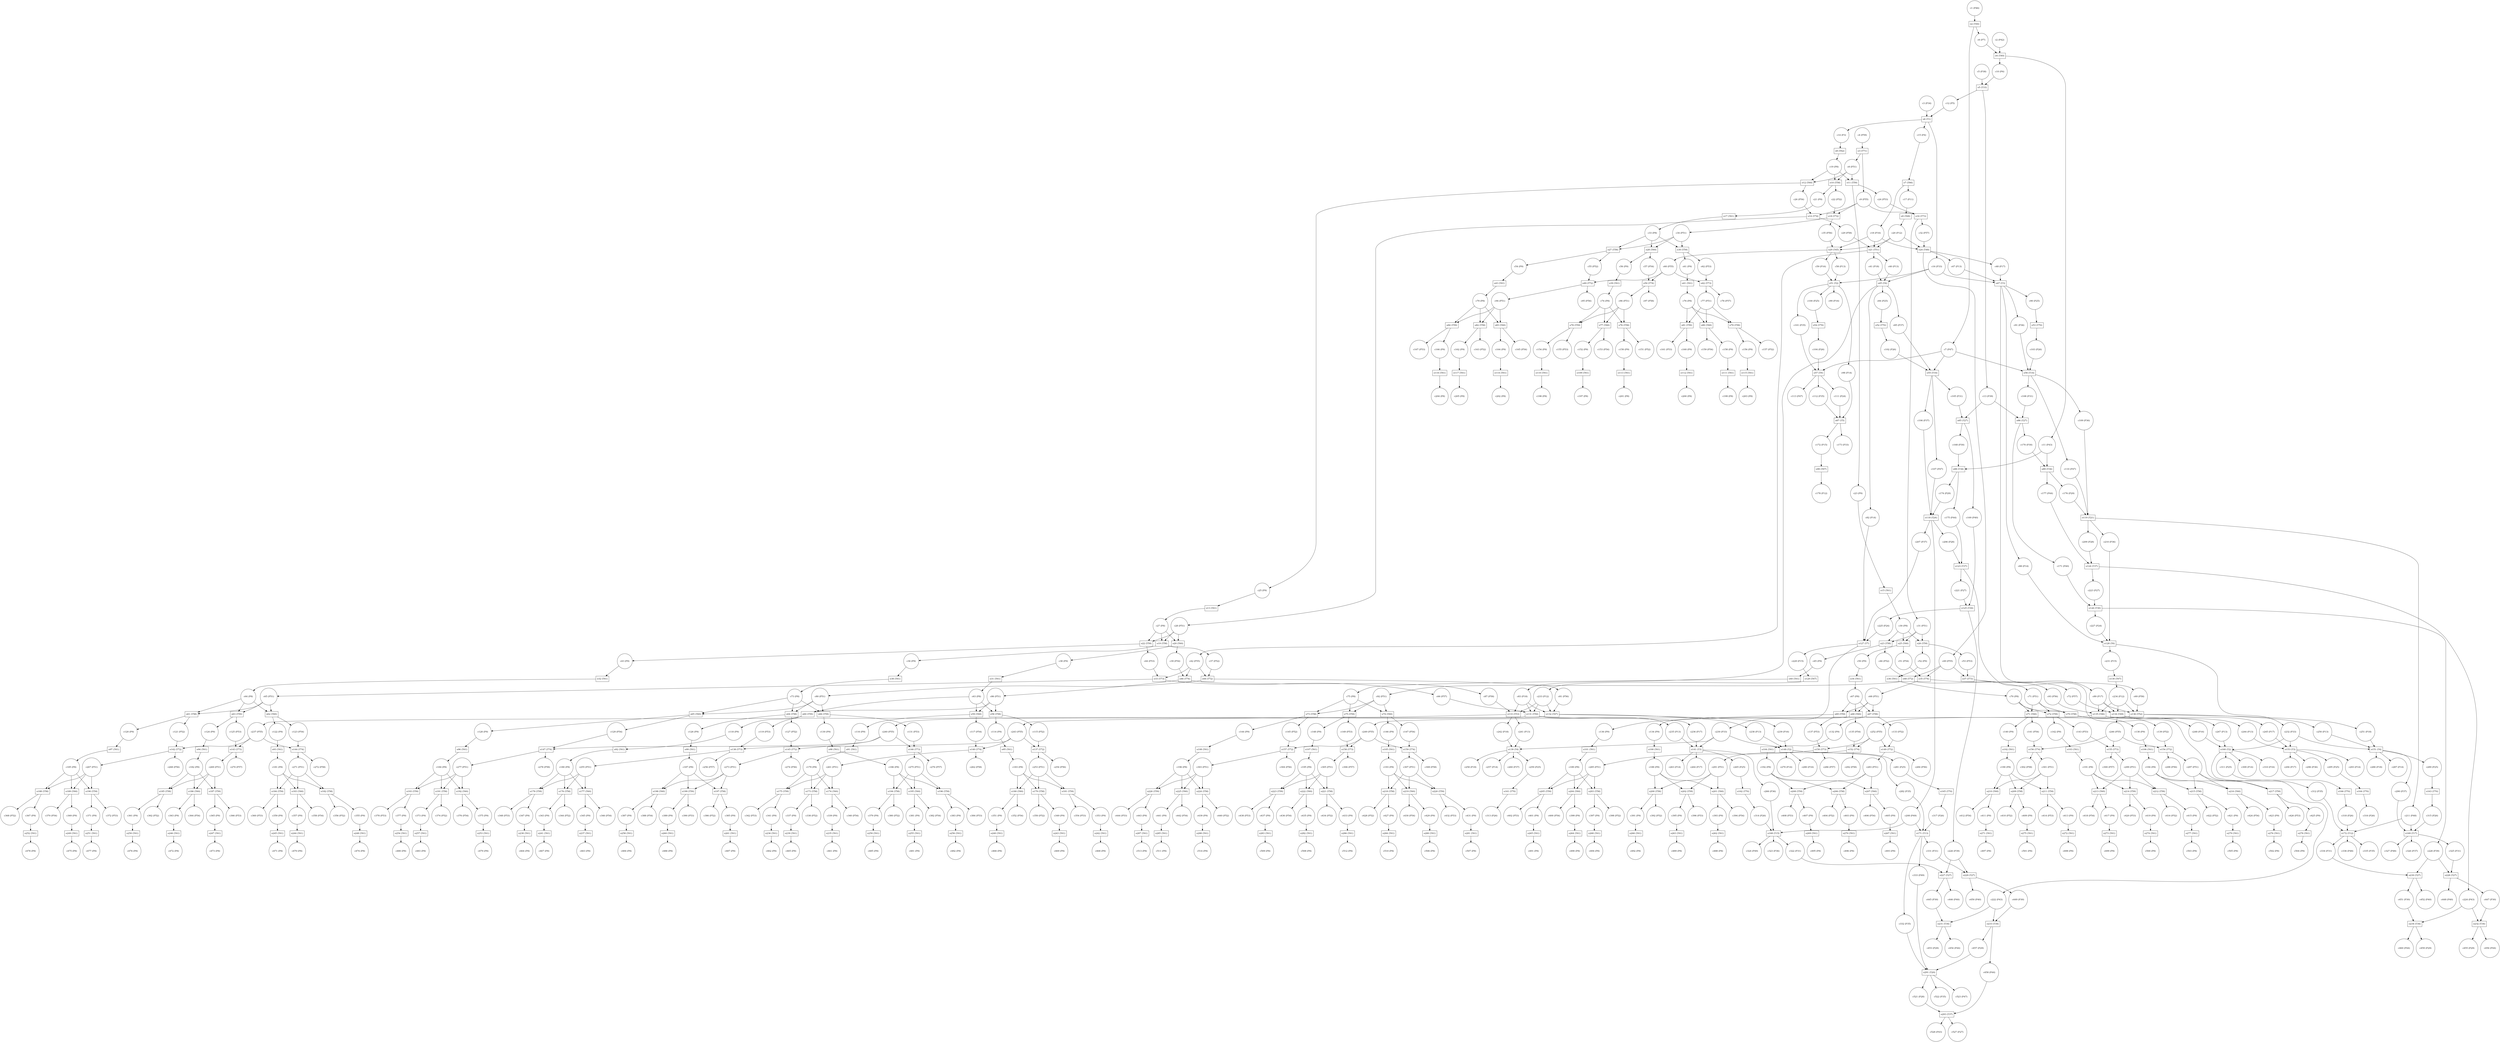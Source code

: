 digraph PetriNet {
// Places
p128 [shape=circle label="c128 (P9)"];
p256 [shape=circle label="c256 (P57)"];
p425 [shape=circle label="c425 (P9)"];
p442 [shape=circle label="c442 (P54)"];
p157 [shape=circle label="c157 (P52)"];
p457 [shape=circle label="c457 (P29)"];
p194 [shape=circle label="c194 (P8)"];
p415 [shape=circle label="c415 (P9)"];
p97 [shape=circle label="c97 (P58)"];
p437 [shape=circle label="c437 (P9)"];
p24 [shape=circle label="c24 (P53)"];
p35 [shape=circle label="c35 (P56)"];
p353 [shape=circle label="c353 (P9)"];
p323 [shape=circle label="c323 (P36)"];
p193 [shape=circle label="c193 (P8)"];
p313 [shape=circle label="c313 (P26)"];
p238 [shape=circle label="c238 (P13)"];
p377 [shape=circle label="c377 (P9)"];
p49 [shape=circle label="c49 (P55)"];
p246 [shape=circle label="c246 (P55)"];
p406 [shape=circle label="c406 (P54)"];
p470 [shape=circle label="c470 (P8)"];
p412 [shape=circle label="c412 (P54)"];
p277 [shape=circle label="c277 (P51)"];
p314 [shape=circle label="c314 (P26)"];
p226 [shape=circle label="c226 (P39)"];
p90 [shape=circle label="c90 (P25)"];
p492 [shape=circle label="c492 (P8)"];
p74 [shape=circle label="c74 (P8)"];
p306 [shape=circle label="c306 (P57)"];
p221 [shape=circle label="c221 (P27)"];
p294 [shape=circle label="c294 (P17)"];
p399 [shape=circle label="c399 (P9)"];
p341 [shape=circle label="c341 (P9)"];
p47 [shape=circle label="c47 (P13)"];
p455 [shape=circle label="c455 (P29)"];
p362 [shape=circle label="c362 (P52)"];
p503 [shape=circle label="c503 (P8)"];
p202 [shape=circle label="c202 (P8)"];
p338 [shape=circle label="c338 (P52)"];
p163 [shape=circle label="c163 (P52)"];
p469 [shape=circle label="c469 (P8)"];
p46 [shape=circle label="c46 (P52)"];
p489 [shape=circle label="c489 (P8)"];
p385 [shape=circle label="c385 (P9)"];
p34 [shape=circle label="c34 (P51)"];
p333 [shape=circle label="c333 (P49)"];
p290 [shape=circle label="c290 (P37)"];
p108 [shape=circle label="c108 (P31)"];
p449 [shape=circle label="c449 (P30)"];
p427 [shape=circle label="c427 (P9)"];
p405 [shape=circle label="c405 (P9)"];
p12 [shape=circle label="c12 (P5)"];
p23 [shape=circle label="c23 (P9)"];
p86 [shape=circle label="c86 (P51)"];
p210 [shape=circle label="c210 (P36)"];
p147 [shape=circle label="c147 (P54)"];
p502 [shape=circle label="c502 (P8)"];
p248 [shape=circle label="c248 (P16)"];
p390 [shape=circle label="c390 (P53)"];
p346 [shape=circle label="c346 (P54)"];
p117 [shape=circle label="c117 (P54)"];
p148 [shape=circle label="c148 (P9)"];
p178 [shape=circle label="c178 (P12)"];
p332 [shape=circle label="c332 (P35)"];
p423 [shape=circle label="c423 (P9)"];
p322 [shape=circle label="c322 (P31)"];
p487 [shape=circle label="c487 (P8)"];
p121 [shape=circle label="c121 (P52)"];
p204 [shape=circle label="c204 (P8)"];
p270 [shape=circle label="c270 (P57)"];
p453 [shape=circle label="c453 (P29)"];
p72 [shape=circle label="c72 (P57)"];
p495 [shape=circle label="c495 (P8)"];
p262 [shape=circle label="c262 (P58)"];
p276 [shape=circle label="c276 (P57)"];
p197 [shape=circle label="c197 (P8)"];
p135 [shape=circle label="c135 (P54)"];
p158 [shape=circle label="c158 (P9)"];
p400 [shape=circle label="c400 (P54)"];
p177 [shape=circle label="c177 (P44)"];
p175 [shape=circle label="c175 (P44)"];
p485 [shape=circle label="c485 (P8)"];
p240 [shape=circle label="c240 (P55)"];
p209 [shape=circle label="c209 (P28)"];
p69 [shape=circle label="c69 (P58)"];
p451 [shape=circle label="c451 (P30)"];
p181 [shape=circle label="c181 (P8)"];
p354 [shape=circle label="c354 (P53)"];
p100 [shape=circle label="c100 (P25)"];
p279 [shape=circle label="c279 (P14)"];
p498 [shape=circle label="c498 (P8)"];
p340 [shape=circle label="c340 (P54)"];
p250 [shape=circle label="c250 (P13)"];
p307 [shape=circle label="c307 (P51)"];
p435 [shape=circle label="c435 (P9)"];
p403 [shape=circle label="c403 (P9)"];
p160 [shape=circle label="c160 (P9)"];
p252 [shape=circle label="c252 (P55)"];
p116 [shape=circle label="c116 (P9)"];
p120 [shape=circle label="c120 (P9)"];
p291 [shape=circle label="c291 (P51)"];
p191 [shape=circle label="c191 (P8)"];
p269 [shape=circle label="c269 (P51)"];
p271 [shape=circle label="c271 (P51)"];
p296 [shape=circle label="c296 (P36)"];
p311 [shape=circle label="c311 (P25)"];
p101 [shape=circle label="c101 (P35)"];
p103 [shape=circle label="c103 (P26)"];
p388 [shape=circle label="c388 (P54)"];
p244 [shape=circle label="c244 (P13)"];
p227 [shape=circle label="c227 (P24)"];
p176 [shape=circle label="c176 (P29)"];
p266 [shape=circle label="c266 (P36)"];
p73 [shape=circle label="c73 (P8)"];
p231 [shape=circle label="c231 (P15)"];
p63 [shape=circle label="c63 (P8)"];
p366 [shape=circle label="c366 (P53)"];
p312 [shape=circle label="c312 (P35)"];
p441 [shape=circle label="c441 (P9)"];
p404 [shape=circle label="c404 (P52)"];
p200 [shape=circle label="c200 (P8)"];
p184 [shape=circle label="c184 (P8)"];
p326 [shape=circle label="c326 (P37)"];
p476 [shape=circle label="c476 (P8)"];
p500 [shape=circle label="c500 (P8)"];
p174 [shape=circle label="c174 (P29)"];
p460 [shape=circle label="c460 (P44)"];
p413 [shape=circle label="c413 (P9)"];
p233 [shape=circle label="c233 (P12)"];
p384 [shape=circle label="c384 (P53)"];
p292 [shape=circle label="c292 (P58)"];
p125 [shape=circle label="c125 (P53)"];
p77 [shape=circle label="c77 (P51)"];
p295 [shape=circle label="c295 (P25)"];
p104 [shape=circle label="c104 (P26)"];
p359 [shape=circle label="c359 (P9)"];
p80 [shape=circle label="c80 (P51)"];
p32 [shape=circle label="c32 (P57)"];
p325 [shape=circle label="c325 (P31)"];
p429 [shape=circle label="c429 (P9)"];
p288 [shape=circle label="c288 (P18)"];
p450 [shape=circle label="c450 (P40)"];
p398 [shape=circle label="c398 (P52)"];
p166 [shape=circle label="c166 (P9)"];
p263 [shape=circle label="c263 (P14)"];
p230 [shape=circle label="c230 (P33)"];
p151 [shape=circle label="c151 (P52)"];
p382 [shape=circle label="c382 (P54)"];
p149 [shape=circle label="c149 (P53)"];
p94 [shape=circle label="c94 (P51)"];
p165 [shape=circle label="c165 (P54)"];
p459 [shape=circle label="c459 (P29)"];
p17 [shape=circle label="c17 (P11)"];
p211 [shape=circle label="c211 (P48)"];
p109 [shape=circle label="c109 (P36)"];
p67 [shape=circle label="c67 (P8)"];
p31 [shape=circle label="c31 (P51)"];
p93 [shape=circle label="c93 (P56)"];
p66 [shape=circle label="c66 (P57)"];
p144 [shape=circle label="c144 (P9)"];
p496 [shape=circle label="c496 (P8)"];
p41 [shape=circle label="c41 (P18)"];
p95 [shape=circle label="c95 (P56)"];
p286 [shape=circle label="c286 (P57)"];
p91 [shape=circle label="c91 (P36)"];
p344 [shape=circle label="c344 (P52)"];
p1 [shape=circle label="c1 (P46)"];
p61 [shape=circle label="c61 (P9)"];
p264 [shape=circle label="c264 (P17)"];
p380 [shape=circle label="c380 (P52)"];
p29 [shape=circle label="c29 (P58)"];
p305 [shape=circle label="c305 (P51)"];
p343 [shape=circle label="c343 (P9)"];
p358 [shape=circle label="c358 (P54)"];
p452 [shape=circle label="c452 (P40)"];
p36 [shape=circle label="c36 (P9)"];
p352 [shape=circle label="c352 (P54)"];
p299 [shape=circle label="c299 (P51)"];
p434 [shape=circle label="c434 (P52)"];
p179 [shape=circle label="c179 (P8)"];
p255 [shape=circle label="c255 (P51)"];
p124 [shape=circle label="c124 (P9)"];
p463 [shape=circle label="c463 (P8)"];
p229 [shape=circle label="c229 (P15)"];
p161 [shape=circle label="c161 (P53)"];
p508 [shape=circle label="c508 (P8)"];
p6 [shape=circle label="c6 (P7)"];
p81 [shape=circle label="c81 (P56)"];
p37 [shape=circle label="c37 (P52)"];
p50 [shape=circle label="c50 (P9)"];
p26 [shape=circle label="c26 (P54)"];
p334 [shape=circle label="c334 (P31)"];
p481 [shape=circle label="c481 (P8)"];
p324 [shape=circle label="c324 (P49)"];
p300 [shape=circle label="c300 (P57)"];
p203 [shape=circle label="c203 (P8)"];
p245 [shape=circle label="c245 (P17)"];
p505 [shape=circle label="c505 (P8)"];
p301 [shape=circle label="c301 (P51)"];
p251 [shape=circle label="c251 (P18)"];
p345 [shape=circle label="c345 (P9)"];
p431 [shape=circle label="c431 (P9)"];
p372 [shape=circle label="c372 (P53)"];
p443 [shape=circle label="c443 (P9)"];
p490 [shape=circle label="c490 (P8)"];
p507 [shape=circle label="c507 (P8)"];
p182 [shape=circle label="c182 (P8)"];
p235 [shape=circle label="c235 (P13)"];
p274 [shape=circle label="c274 (P56)"];
p236 [shape=circle label="c236 (P17)"];
p5 [shape=circle label="c5 (P38)"];
p129 [shape=circle label="c129 (P54)"];
p421 [shape=circle label="c421 (P9)"];
p309 [shape=circle label="c309 (P14)"];
p272 [shape=circle label="c272 (P58)"];
p420 [shape=circle label="c420 (P53)"];
p237 [shape=circle label="c237 (P55)"];
p195 [shape=circle label="c195 (P8)"];
p416 [shape=circle label="c416 (P52)"];
p254 [shape=circle label="c254 (P56)"];
p253 [shape=circle label="c253 (P51)"];
p409 [shape=circle label="c409 (P9)"];
p70 [shape=circle label="c70 (P8)"];
p327 [shape=circle label="c327 (P48)"];
p393 [shape=circle label="c393 (P9)"];
p523 [shape=circle label="c523 (P47)"];
p513 [shape=circle label="c513 (P8)"];
p506 [shape=circle label="c506 (P8)"];
p82 [shape=circle label="c82 (P14)"];
p13 [shape=circle label="c13 (P39)"];
p14 [shape=circle label="c14 (P3)"];
p155 [shape=circle label="c155 (P53)"];
p164 [shape=circle label="c164 (P9)"];
p357 [shape=circle label="c357 (P9)"];
p484 [shape=circle label="c484 (P8)"];
p471 [shape=circle label="c471 (P8)"];
p510 [shape=circle label="c510 (P8)"];
p102 [shape=circle label="c102 (P26)"];
p315 [shape=circle label="c315 (P26)"];
p347 [shape=circle label="c347 (P9)"];
p223 [shape=circle label="c223 (P27)"];
p115 [shape=circle label="c115 (P52)"];
p375 [shape=circle label="c375 (P9)"];
p40 [shape=circle label="c40 (P13)"];
p494 [shape=circle label="c494 (P8)"];
p265 [shape=circle label="c265 (P25)"];
p342 [shape=circle label="c342 (P53)"];
p201 [shape=circle label="c201 (P8)"];
p28 [shape=circle label="c28 (P51)"];
p268 [shape=circle label="c268 (P56)"];
p127 [shape=circle label="c127 (P52)"];
p150 [shape=circle label="c150 (P9)"];
p392 [shape=circle label="c392 (P52)"];
p310 [shape=circle label="c310 (P16)"];
p397 [shape=circle label="c397 (P9)"];
p131 [shape=circle label="c131 (P53)"];
p466 [shape=circle label="c466 (P8)"];
p438 [shape=circle label="c438 (P53)"];
p364 [shape=circle label="c364 (P54)"];
p64 [shape=circle label="c64 (P8)"];
p185 [shape=circle label="c185 (P8)"];
p42 [shape=circle label="c42 (P55)"];
p172 [shape=circle label="c172 (P15)"];
p126 [shape=circle label="c126 (P9)"];
p486 [shape=circle label="c486 (P8)"];
p96 [shape=circle label="c96 (P51)"];
p27 [shape=circle label="c27 (P8)"];
p258 [shape=circle label="c258 (P18)"];
p478 [shape=circle label="c478 (P8)"];
p378 [shape=circle label="c378 (P53)"];
p183 [shape=circle label="c183 (P8)"];
p3 [shape=circle label="c3 (P34)"];
p43 [shape=circle label="c43 (P9)"];
p153 [shape=circle label="c153 (P54)"];
p21 [shape=circle label="c21 (P9)"];
p85 [shape=circle label="c85 (P37)"];
p293 [shape=circle label="c293 (P14)"];
p394 [shape=circle label="c394 (P54)"];
p189 [shape=circle label="c189 (P8)"];
p257 [shape=circle label="c257 (P14)"];
p389 [shape=circle label="c389 (P9)"];
p2 [shape=circle label="c2 (P42)"];
p98 [shape=circle label="c98 (P14)"];
p247 [shape=circle label="c247 (P13)"];
p417 [shape=circle label="c417 (P9)"];
p22 [shape=circle label="c22 (P52)"];
p411 [shape=circle label="c411 (P9)"];
p331 [shape=circle label="c331 (P31)"];
p260 [shape=circle label="c260 (P37)"];
p106 [shape=circle label="c106 (P37)"];
p336 [shape=circle label="c336 (P48)"];
p199 [shape=circle label="c199 (P8)"];
p225 [shape=circle label="c225 (P24)"];
p349 [shape=circle label="c349 (P9)"];
p241 [shape=circle label="c241 (P13)"];
p464 [shape=circle label="c464 (P8)"];
p374 [shape=circle label="c374 (P52)"];
p146 [shape=circle label="c146 (P9)"];
p186 [shape=circle label="c186 (P8)"];
p53 [shape=circle label="c53 (P53)"];
p479 [shape=circle label="c479 (P8)"];
p38 [shape=circle label="c38 (P9)"];
p140 [shape=circle label="c140 (P9)"];
p387 [shape=circle label="c387 (P9)"];
p280 [shape=circle label="c280 (P16)"];
p512 [shape=circle label="c512 (P8)"];
p239 [shape=circle label="c239 (P16)"];
p122 [shape=circle label="c122 (P9)"];
p418 [shape=circle label="c418 (P54)"];
p351 [shape=circle label="c351 (P9)"];
p483 [shape=circle label="c483 (P8)"];
p410 [shape=circle label="c410 (P52)"];
p89 [shape=circle label="c89 (P17)"];
p436 [shape=circle label="c436 (P54)"];
p488 [shape=circle label="c488 (P8)"];
p228 [shape=circle label="c228 (P39)"];
p33 [shape=circle label="c33 (P8)"];
p261 [shape=circle label="c261 (P51)"];
p10 [shape=circle label="c10 (P6)"];
p20 [shape=circle label="c20 (P12)"];
p16 [shape=circle label="c16 (P33)"];
p4 [shape=circle label="c4 (P59)"];
p15 [shape=circle label="c15 (P4)"];
p56 [shape=circle label="c56 (P9)"];
p137 [shape=circle label="c137 (P53)"];
p139 [shape=circle label="c139 (P52)"];
p283 [shape=circle label="c283 (P51)"];
p249 [shape=circle label="c249 (P55)"];
p424 [shape=circle label="c424 (P54)"];
p84 [shape=circle label="c84 (P25)"];
p78 [shape=circle label="c78 (P57)"];
p114 [shape=circle label="c114 (P9)"];
p145 [shape=circle label="c145 (P52)"];
p365 [shape=circle label="c365 (P9)"];
p168 [shape=circle label="c168 (P30)"];
p196 [shape=circle label="c196 (P8)"];
p162 [shape=circle label="c162 (P9)"];
p379 [shape=circle label="c379 (P9)"];
p480 [shape=circle label="c480 (P8)"];
p371 [shape=circle label="c371 (P9)"];
p79 [shape=circle label="c79 (P8)"];
p316 [shape=circle label="c316 (P26)"];
p83 [shape=circle label="c83 (P18)"];
p304 [shape=circle label="c304 (P56)"];
p119 [shape=circle label="c119 (P53)"];
p511 [shape=circle label="c511 (P8)"];
p273 [shape=circle label="c273 (P51)"];
p170 [shape=circle label="c170 (P30)"];
p130 [shape=circle label="c130 (P9)"];
p198 [shape=circle label="c198 (P8)"];
p458 [shape=circle label="c458 (P44)"];
p65 [shape=circle label="c65 (P51)"];
p337 [shape=circle label="c337 (P9)"];
p267 [shape=circle label="c267 (P51)"];
p430 [shape=circle label="c430 (P54)"];
p472 [shape=circle label="c472 (P8)"];
p71 [shape=circle label="c71 (P51)"];
p360 [shape=circle label="c360 (P53)"];
p111 [shape=circle label="c111 (P24)"];
p289 [shape=circle label="c289 (P25)"];
p381 [shape=circle label="c381 (P9)"];
p414 [shape=circle label="c414 (P53)"];
p318 [shape=circle label="c318 (P26)"];
p44 [shape=circle label="c44 (P53)"];
p369 [shape=circle label="c369 (P9)"];
p491 [shape=circle label="c491 (P8)"];
p493 [shape=circle label="c493 (P8)"];
p363 [shape=circle label="c363 (P9)"];
p173 [shape=circle label="c173 (P33)"];
p39 [shape=circle label="c39 (P54)"];
p444 [shape=circle label="c444 (P53)"];
p112 [shape=circle label="c112 (P35)"];
p76 [shape=circle label="c76 (P8)"];
p447 [shape=circle label="c447 (P30)"];
p350 [shape=circle label="c350 (P52)"];
p188 [shape=circle label="c188 (P8)"];
p426 [shape=circle label="c426 (P53)"];
p482 [shape=circle label="c482 (P8)"];
p105 [shape=circle label="c105 (P31)"];
p187 [shape=circle label="c187 (P8)"];
p383 [shape=circle label="c383 (P9)"];
p180 [shape=circle label="c180 (P8)"];
p298 [shape=circle label="c298 (P56)"];
p335 [shape=circle label="c335 (P35)"];
p55 [shape=circle label="c55 (P52)"];
p60 [shape=circle label="c60 (P55)"];
p303 [shape=circle label="c303 (P51)"];
p348 [shape=circle label="c348 (P53)"];
p282 [shape=circle label="c282 (P35)"];
p468 [shape=circle label="c468 (P8)"];
p454 [shape=circle label="c454 (P44)"];
p133 [shape=circle label="c133 (P52)"];
p370 [shape=circle label="c370 (P54)"];
p205 [shape=circle label="c205 (P8)"];
p159 [shape=circle label="c159 (P54)"];
p243 [shape=circle label="c243 (P55)"];
p373 [shape=circle label="c373 (P9)"];
p395 [shape=circle label="c395 (P9)"];
p308 [shape=circle label="c308 (P58)"];
p432 [shape=circle label="c432 (P53)"];
p169 [shape=circle label="c169 (P40)"];
p45 [shape=circle label="c45 (P9)"];
p142 [shape=circle label="c142 (P9)"];
p467 [shape=circle label="c467 (P8)"];
p465 [shape=circle label="c465 (P8)"];
p19 [shape=circle label="c19 (P8)"];
p448 [shape=circle label="c448 (P40)"];
p445 [shape=circle label="c445 (P30)"];
p206 [shape=circle label="c206 (P28)"];
p11 [shape=circle label="c11 (P43)"];
p9 [shape=circle label="c9 (P55)"];
p355 [shape=circle label="c355 (P9)"];
p281 [shape=circle label="c281 (P25)"];
p473 [shape=circle label="c473 (P8)"];
p143 [shape=circle label="c143 (P53)"];
p62 [shape=circle label="c62 (P53)"];
p132 [shape=circle label="c132 (P9)"];
p152 [shape=circle label="c152 (P9)"];
p92 [shape=circle label="c92 (P51)"];
p462 [shape=circle label="c462 (P8)"];
p87 [shape=circle label="c87 (P58)"];
p75 [shape=circle label="c75 (P8)"];
p317 [shape=circle label="c317 (P26)"];
p207 [shape=circle label="c207 (P37)"];
p232 [shape=circle label="c232 (P33)"];
p190 [shape=circle label="c190 (P8)"];
p99 [shape=circle label="c99 (P16)"];
p234 [shape=circle label="c234 (P12)"];
p386 [shape=circle label="c386 (P52)"];
p278 [shape=circle label="c278 (P58)"];
p123 [shape=circle label="c123 (P54)"];
p528 [shape=circle label="c528 (P43)"];
p7 [shape=circle label="c7 (P47)"];
p433 [shape=circle label="c433 (P9)"];
p396 [shape=circle label="c396 (P53)"];
p259 [shape=circle label="c259 (P25)"];
p58 [shape=circle label="c58 (P13)"];
p48 [shape=circle label="c48 (P17)"];
p475 [shape=circle label="c475 (P8)"];
p497 [shape=circle label="c497 (P8)"];
p192 [shape=circle label="c192 (P8)"];
p521 [shape=circle label="c521 (P28)"];
p401 [shape=circle label="c401 (P9)"];
p57 [shape=circle label="c57 (P54)"];
p297 [shape=circle label="c297 (P51)"];
p361 [shape=circle label="c361 (P9)"];
p25 [shape=circle label="c25 (P9)"];
p285 [shape=circle label="c285 (P51)"];
p136 [shape=circle label="c136 (P9)"];
p222 [shape=circle label="c222 (P43)"];
p367 [shape=circle label="c367 (P9)"];
p68 [shape=circle label="c68 (P51)"];
p113 [shape=circle label="c113 (P47)"];
p446 [shape=circle label="c446 (P40)"];
p59 [shape=circle label="c59 (P16)"];
p514 [shape=circle label="c514 (P8)"];
p302 [shape=circle label="c302 (P58)"];
p107 [shape=circle label="c107 (P47)"];
p368 [shape=circle label="c368 (P52)"];
p376 [shape=circle label="c376 (P54)"];
p171 [shape=circle label="c171 (P40)"];
p8 [shape=circle label="c8 (P51)"];
p284 [shape=circle label="c284 (P56)"];
p402 [shape=circle label="c402 (P53)"];
p474 [shape=circle label="c474 (P8)"];
p156 [shape=circle label="c156 (P9)"];
p154 [shape=circle label="c154 (P9)"];
p118 [shape=circle label="c118 (P9)"];
p18 [shape=circle label="c18 (P16)"];
p356 [shape=circle label="c356 (P52)"];
p509 [shape=circle label="c509 (P8)"];
p477 [shape=circle label="c477 (P8)"];
p275 [shape=circle label="c275 (P51)"];
p501 [shape=circle label="c501 (P8)"];
p51 [shape=circle label="c51 (P54)"];
p88 [shape=circle label="c88 (P14)"];
p30 [shape=circle label="c30 (P8)"];
p419 [shape=circle label="c419 (P9)"];
p224 [shape=circle label="c224 (P43)"];
p407 [shape=circle label="c407 (P9)"];
p339 [shape=circle label="c339 (P9)"];
p499 [shape=circle label="c499 (P8)"];
p504 [shape=circle label="c504 (P8)"];
p138 [shape=circle label="c138 (P9)"];
p408 [shape=circle label="c408 (P53)"];
p54 [shape=circle label="c54 (P9)"];
p208 [shape=circle label="c208 (P49)"];
p461 [shape=circle label="c461 (P8)"];
p287 [shape=circle label="c287 (P14)"];
p167 [shape=circle label="c167 (P53)"];
p428 [shape=circle label="c428 (P52)"];
p527 [shape=circle label="c527 (P27)"];
p141 [shape=circle label="c141 (P54)"];
p422 [shape=circle label="c422 (P52)"];
p456 [shape=circle label="c456 (P44)"];
p134 [shape=circle label="c134 (P9)"];
p52 [shape=circle label="c52 (P9)"];
p522 [shape=circle label="c522 (P35)"];
p440 [shape=circle label="c440 (P52)"];
p439 [shape=circle label="c439 (P9)"];
p242 [shape=circle label="c242 (P18)"];
p110 [shape=circle label="c110 (P47)"];
p391 [shape=circle label="c391 (P9)"];
// Transitions
t237 [shape=box label="e237 (T61)"];
t104 [shape=box label="e104 (T61)"];
t223 [shape=box label="e223 (T59)"];
t231 [shape=box label="e231 (T34)"];
t63 [shape=box label="e63 (T59)"];
t271 [shape=box label="e271 (T61)"];
t42 [shape=box label="e42 (T73)"];
t195 [shape=box label="e195 (T60)"];
t119 [shape=box label="e119 (T21)"];
t95 [shape=box label="e95 (T61)"];
t229 [shape=box label="e229 (T27)"];
t247 [shape=box label="e247 (T61)"];
t265 [shape=box label="e265 (T61)"];
t277 [shape=box label="e277 (T61)"];
t268 [shape=box label="e268 (T61)"];
t19 [shape=box label="e19 (T58)"];
t196 [shape=box label="e196 (T59)"];
t78 [shape=box label="e78 (T59)"];
t32 [shape=box label="e32 (T61)"];
t71 [shape=box label="e71 (T60)"];
t213 [shape=box label="e213 (T60)"];
t45 [shape=box label="e45 (T4)"];
t132 [shape=box label="e132 (T47)"];
t248 [shape=box label="e248 (T61)"];
t269 [shape=box label="e269 (T61)"];
t250 [shape=box label="e250 (T61)"];
t169 [shape=box label="e169 (T17)"];
t226 [shape=box label="e226 (T59)"];
t14 [shape=box label="e14 (T74)"];
t186 [shape=box label="e186 (T60)"];
t191 [shape=box label="e191 (T58)"];
t77 [shape=box label="e77 (T60)"];
t113 [shape=box label="e113 (T61)"];
t37 [shape=box label="e37 (T73)"];
t209 [shape=box label="e209 (T58)"];
t214 [shape=box label="e214 (T59)"];
t38 [shape=box label="e38 (T61)"];
t258 [shape=box label="e258 (T61)"];
t215 [shape=box label="e215 (T58)"];
t117 [shape=box label="e117 (T61)"];
t276 [shape=box label="e276 (T61)"];
t228 [shape=box label="e228 (T27)"];
t183 [shape=box label="e183 (T60)"];
t148 [shape=box label="e148 (T2)"];
t30 [shape=box label="e30 (T59)"];
t206 [shape=box label="e206 (T58)"];
t72 [shape=box label="e72 (T59)"];
t288 [shape=box label="e288 (T61)"];
t24 [shape=box label="e24 (T48)"];
t286 [shape=box label="e286 (T61)"];
t161 [shape=box label="e161 (T70)"];
t12 [shape=box label="e12 (T60)"];
t9 [shape=box label="e9 (T68)"];
t207 [shape=box label="e207 (T60)"];
t57 [shape=box label="e57 (T9)"];
t5 [shape=box label="e5 (T33)"];
t87 [shape=box label="e87 (T5)"];
t98 [shape=box label="e98 (T61)"];
t70 [shape=box label="e70 (T58)"];
t106 [shape=box label="e106 (T61)"];
t101 [shape=box label="e101 (T61)"];
t123 [shape=box label="e123 (T37)"];
t140 [shape=box label="e140 (T74)"];
t55 [shape=box label="e55 (T16)"];
t107 [shape=box label="e107 (T61)"];
t263 [shape=box label="e263 (T61)"];
t199 [shape=box label="e199 (T59)"];
t149 [shape=box label="e149 (T72)"];
t176 [shape=box label="e176 (T58)"];
t81 [shape=box label="e81 (T59)"];
t187 [shape=box label="e187 (T59)"];
t270 [shape=box label="e270 (T61)"];
t7 [shape=box label="e7 (T66)"];
t50 [shape=box label="e50 (T74)"];
t159 [shape=box label="e159 (T74)"];
t35 [shape=box label="e35 (T74)"];
t194 [shape=box label="e194 (T58)"];
t227 [shape=box label="e227 (T27)"];
t130 [shape=box label="e130 (T67)"];
t4 [shape=box label="e4 (T40)"];
t48 [shape=box label="e48 (T72)"];
t129 [shape=box label="e129 (T67)"];
t266 [shape=box label="e266 (T61)"];
t39 [shape=box label="e39 (T61)"];
t3 [shape=box label="e3 (T71)"];
t252 [shape=box label="e252 (T61)"];
t197 [shape=box label="e197 (T58)"];
t171 [shape=box label="e171 (T13)"];
t212 [shape=box label="e212 (T58)"];
t275 [shape=box label="e275 (T61)"];
t257 [shape=box label="e257 (T61)"];
t281 [shape=box label="e281 (T61)"];
t211 [shape=box label="e211 (T59)"];
t192 [shape=box label="e192 (T60)"];
t46 [shape=box label="e46 (T74)"];
t173 [shape=box label="e173 (T58)"];
t165 [shape=box label="e165 (T70)"];
t49 [shape=box label="e49 (T72)"];
t105 [shape=box label="e105 (T61)"];
t273 [shape=box label="e273 (T61)"];
t163 [shape=box label="e163 (T70)"];
t218 [shape=box label="e218 (T58)"];
t146 [shape=box label="e146 (T73)"];
t261 [shape=box label="e261 (T61)"];
t189 [shape=box label="e189 (T60)"];
t116 [shape=box label="e116 (T61)"];
t80 [shape=box label="e80 (T60)"];
t278 [shape=box label="e278 (T61)"];
t179 [shape=box label="e179 (T58)"];
t177 [shape=box label="e177 (T60)"];
t53 [shape=box label="e53 (T70)"];
t108 [shape=box label="e108 (T61)"];
t125 [shape=box label="e125 (T30)"];
t51 [shape=box label="e51 (T2)"];
t68 [shape=box label="e68 (T60)"];
t145 [shape=box label="e145 (T72)"];
t150 [shape=box label="e150 (T73)"];
t155 [shape=box label="e155 (T73)"];
t255 [shape=box label="e255 (T61)"];
t272 [shape=box label="e272 (T61)"];
t47 [shape=box label="e47 (T3)"];
t202 [shape=box label="e202 (T59)"];
t193 [shape=box label="e193 (T59)"];
t66 [shape=box label="e66 (T59)"];
t43 [shape=box label="e43 (T61)"];
t181 [shape=box label="e181 (T59)"];
t133 [shape=box label="e133 (T53)"];
t291 [shape=box label="e291 (T20)"];
t54 [shape=box label="e54 (T70)"];
t110 [shape=box label="e110 (T61)"];
t222 [shape=box label="e222 (T60)"];
t34 [shape=box label="e34 (T61)"];
t142 [shape=box label="e142 (T72)"];
t99 [shape=box label="e99 (T61)"];
t274 [shape=box label="e274 (T61)"];
t259 [shape=box label="e259 (T61)"];
t36 [shape=box label="e36 (T61)"];
t262 [shape=box label="e262 (T61)"];
t94 [shape=box label="e94 (T61)"];
t15 [shape=box label="e15 (T61)"];
t157 [shape=box label="e157 (T72)"];
t135 [shape=box label="e135 (T46)"];
t84 [shape=box label="e84 (T59)"];
t225 [shape=box label="e225 (T60)"];
t33 [shape=box label="e33 (T73)"];
t251 [shape=box label="e251 (T61)"];
t224 [shape=box label="e224 (T58)"];
t190 [shape=box label="e190 (T59)"];
t178 [shape=box label="e178 (T59)"];
t147 [shape=box label="e147 (T74)"];
t154 [shape=box label="e154 (T72)"];
t17 [shape=box label="e17 (T61)"];
t260 [shape=box label="e260 (T61)"];
t246 [shape=box label="e246 (T61)"];
t67 [shape=box label="e67 (T58)"];
t102 [shape=box label="e102 (T61)"];
t282 [shape=box label="e282 (T61)"];
t27 [shape=box label="e27 (T58)"];
t285 [shape=box label="e285 (T61)"];
t152 [shape=box label="e152 (T74)"];
t210 [shape=box label="e210 (T60)"];
t128 [shape=box label="e128 (T6)"];
t92 [shape=box label="e92 (T61)"];
t131 [shape=box label="e131 (T50)"];
t41 [shape=box label="e41 (T61)"];
t264 [shape=box label="e264 (T61)"];
t284 [shape=box label="e284 (T61)"];
t2 [shape=box label="e2 (T44)"];
t82 [shape=box label="e82 (T58)"];
t201 [shape=box label="e201 (T60)"];
t96 [shape=box label="e96 (T61)"];
t138 [shape=box label="e138 (T73)"];
t73 [shape=box label="e73 (T58)"];
t89 [shape=box label="e89 (T34)"];
t174 [shape=box label="e174 (T60)"];
t156 [shape=box label="e156 (T74)"];
t241 [shape=box label="e241 (T61)"];
t238 [shape=box label="e238 (T61)"];
t143 [shape=box label="e143 (T73)"];
t11 [shape=box label="e11 (T59)"];
t151 [shape=box label="e151 (T4)"];
t118 [shape=box label="e118 (T24)"];
t21 [shape=box label="e21 (T51)"];
t153 [shape=box label="e153 (T3)"];
t28 [shape=box label="e28 (T60)"];
t10 [shape=box label="e10 (T58)"];
t200 [shape=box label="e200 (T58)"];
t75 [shape=box label="e75 (T59)"];
t85 [shape=box label="e85 (T27)"];
t134 [shape=box label="e134 (T49)"];
t65 [shape=box label="e65 (T60)"];
t182 [shape=box label="e182 (T58)"];
t216 [shape=box label="e216 (T60)"];
t62 [shape=box label="e62 (T60)"];
t100 [shape=box label="e100 (T61)"];
t16 [shape=box label="e16 (T73)"];
t244 [shape=box label="e244 (T61)"];
t97 [shape=box label="e97 (T61)"];
t124 [shape=box label="e124 (T37)"];
t13 [shape=box label="e13 (T61)"];
t267 [shape=box label="e267 (T61)"];
t236 [shape=box label="e236 (T61)"];
t25 [shape=box label="e25 (T60)"];
t243 [shape=box label="e243 (T61)"];
t208 [shape=box label="e208 (T59)"];
t234 [shape=box label="e234 (T34)"];
t18 [shape=box label="e18 (T72)"];
t287 [shape=box label="e287 (T61)"];
t204 [shape=box label="e204 (T60)"];
t90 [shape=box label="e90 (T67)"];
t230 [shape=box label="e230 (T27)"];
t93 [shape=box label="e93 (T61)"];
t126 [shape=box label="e126 (T30)"];
t221 [shape=box label="e221 (T58)"];
t56 [shape=box label="e56 (T14)"];
t40 [shape=box label="e40 (T61)"];
t245 [shape=box label="e245 (T61)"];
t111 [shape=box label="e111 (T61)"];
t103 [shape=box label="e103 (T61)"];
t64 [shape=box label="e64 (T58)"];
t254 [shape=box label="e254 (T61)"];
t180 [shape=box label="e180 (T60)"];
t219 [shape=box label="e219 (T60)"];
t137 [shape=box label="e137 (T72)"];
t235 [shape=box label="e235 (T61)"];
t283 [shape=box label="e283 (T61)"];
t83 [shape=box label="e83 (T60)"];
t220 [shape=box label="e220 (T59)"];
t29 [shape=box label="e29 (T45)"];
t114 [shape=box label="e114 (T61)"];
t127 [shape=box label="e127 (T7)"];
t279 [shape=box label="e279 (T61)"];
t109 [shape=box label="e109 (T61)"];
t239 [shape=box label="e239 (T61)"];
t61 [shape=box label="e61 (T58)"];
t184 [shape=box label="e184 (T59)"];
t58 [shape=box label="e58 (T58)"];
t162 [shape=box label="e162 (T70)"];
t168 [shape=box label="e168 (T15)"];
t6 [shape=box label="e6 (T1)"];
t22 [shape=box label="e22 (T59)"];
t172 [shape=box label="e172 (T12)"];
t23 [shape=box label="e23 (T58)"];
t60 [shape=box label="e60 (T59)"];
t8 [shape=box label="e8 (T62)"];
t26 [shape=box label="e26 (T59)"];
t233 [shape=box label="e233 (T34)"];
t141 [shape=box label="e141 (T3)"];
t31 [shape=box label="e31 (T61)"];
t76 [shape=box label="e76 (T58)"];
t59 [shape=box label="e59 (T60)"];
t253 [shape=box label="e253 (T61)"];
t293 [shape=box label="e293 (T37)"];
t256 [shape=box label="e256 (T61)"];
t188 [shape=box label="e188 (T58)"];
t91 [shape=box label="e91 (T61)"];
t203 [shape=box label="e203 (T58)"];
t166 [shape=box label="e166 (T70)"];
t240 [shape=box label="e240 (T61)"];
t52 [shape=box label="e52 (T70)"];
t185 [shape=box label="e185 (T58)"];
t136 [shape=box label="e136 (T52)"];
t112 [shape=box label="e112 (T61)"];
t198 [shape=box label="e198 (T60)"];
t175 [shape=box label="e175 (T59)"];
t115 [shape=box label="e115 (T61)"];
t249 [shape=box label="e249 (T61)"];
t280 [shape=box label="e280 (T61)"];
t44 [shape=box label="e44 (T72)"];
t205 [shape=box label="e205 (T59)"];
t164 [shape=box label="e164 (T70)"];
t86 [shape=box label="e86 (T27)"];
t20 [shape=box label="e20 (T60)"];
t158 [shape=box label="e158 (T73)"];
t69 [shape=box label="e69 (T59)"];
t88 [shape=box label="e88 (T34)"];
t79 [shape=box label="e79 (T58)"];
t139 [shape=box label="e139 (T4)"];
t74 [shape=box label="e74 (T60)"];
t144 [shape=box label="e144 (T74)"];
t242 [shape=box label="e242 (T61)"];
t232 [shape=box label="e232 (T34)"];
t160 [shape=box label="e160 (T2)"];
t217 [shape=box label="e217 (T59)"];
// Edges
p128 -> t96;
p425 -> t278;
p457 -> t291;
p194 -> t216;
p194 -> t217;
p194 -> t215;
p415 -> t277;
p437 -> t283;
p24 -> t16;
p35 -> t29;
p353 -> t242;
p193 -> t219;
p193 -> t220;
p193 -> t218;
p238 -> t148;
p377 -> t254;
p49 -> t35;
p49 -> t37;
p49 -> t48;
p246 -> t156;
p246 -> t155;
p246 -> t154;
p277 -> t192;
p277 -> t193;
p277 -> t191;
p314 -> t168;
p226 -> t227;
p226 -> t229;
p90 -> t53;
p74 -> t77;
p74 -> t78;
p74 -> t76;
p221 -> t125;
p399 -> t264;
p341 -> t236;
p47 -> t47;
p46 -> t48;
p385 -> t261;
p34 -> t28;
p34 -> t30;
p34 -> t27;
p333 -> t291;
p290 -> t169;
p108 -> t86;
p449 -> t233;
p427 -> t284;
p405 -> t267;
p12 -> t6;
p23 -> t15;
p86 -> t59;
p86 -> t60;
p86 -> t58;
p210 -> t128;
p147 -> t159;
p248 -> t160;
p117 -> t140;
p148 -> t107;
p332 -> t291;
p423 -> t276;
p322 -> t227;
p121 -> t142;
p72 -> t134;
p135 -> t152;
p158 -> t111;
p177 -> t124;
p175 -> t123;
p240 -> t147;
p240 -> t146;
p240 -> t145;
p209 -> t124;
p69 -> t136;
p451 -> t234;
p181 -> t183;
p181 -> t184;
p181 -> t182;
p100 -> t54;
p250 -> t151;
p307 -> t219;
p307 -> t220;
p307 -> t218;
p435 -> t282;
p403 -> t270;
p160 -> t112;
p252 -> t152;
p252 -> t150;
p252 -> t149;
p116 -> t91;
p120 -> t97;
p291 -> t201;
p291 -> t202;
p291 -> t200;
p191 -> t213;
p191 -> t214;
p191 -> t212;
p269 -> t186;
p269 -> t187;
p269 -> t185;
p271 -> t183;
p271 -> t184;
p271 -> t182;
p311 -> t166;
p101 -> t57;
p103 -> t56;
p244 -> t153;
p227 -> t128;
p176 -> t119;
p266 -> t168;
p73 -> t65;
p73 -> t66;
p73 -> t64;
p231 -> t130;
p63 -> t59;
p63 -> t60;
p63 -> t58;
p312 -> t172;
p441 -> t285;
p184 -> t192;
p184 -> t193;
p184 -> t191;
p174 -> t118;
p413 -> t272;
p233 -> t133;
p233 -> t131;
p233 -> t132;
p125 -> t143;
p77 -> t80;
p77 -> t81;
p77 -> t79;
p295 -> t164;
p104 -> t57;
p359 -> t245;
p80 -> t65;
p80 -> t66;
p80 -> t64;
p32 -> t24;
p325 -> t228;
p429 -> t280;
p166 -> t116;
p230 -> t139;
p230 -> t141;
p230 -> t148;
p149 -> t158;
p94 -> t83;
p94 -> t84;
p94 -> t82;
p17 -> t9;
p211 -> t169;
p211 -> t172;
p109 -> t119;
p67 -> t68;
p67 -> t69;
p67 -> t67;
p31 -> t25;
p31 -> t26;
p31 -> t23;
p93 -> t135;
p66 -> t131;
p144 -> t108;
p41 -> t45;
p91 -> t56;
p1 -> t2;
p61 -> t41;
p29 -> t21;
p305 -> t222;
p305 -> t223;
p305 -> t221;
p343 -> t241;
p36 -> t38;
p299 -> t213;
p299 -> t214;
p299 -> t212;
p179 -> t174;
p179 -> t175;
p179 -> t173;
p255 -> t177;
p255 -> t178;
p255 -> t176;
p124 -> t94;
p229 -> t129;
p6 -> t4;
p81 -> t132;
p37 -> t44;
p50 -> t34;
p26 -> t14;
p334 -> t230;
p245 -> t153;
p301 -> t210;
p301 -> t211;
p301 -> t209;
p251 -> t151;
p345 -> t237;
p431 -> t281;
p443 -> t287;
p182 -> t186;
p182 -> t187;
p182 -> t185;
p235 -> t141;
p236 -> t141;
p5 -> t5;
p129 -> t147;
p421 -> t279;
p237 -> t144;
p237 -> t143;
p237 -> t142;
p195 -> t222;
p195 -> t223;
p195 -> t221;
p253 -> t180;
p253 -> t181;
p253 -> t179;
p409 -> t275;
p70 -> t71;
p70 -> t72;
p70 -> t70;
p393 -> t262;
p82 -> t127;
p13 -> t85;
p13 -> t86;
p14 -> t8;
p164 -> t114;
p357 -> t244;
p102 -> t55;
p315 -> t169;
p347 -> t238;
p223 -> t126;
p115 -> t137;
p375 -> t253;
p40 -> t45;
p265 -> t162;
p28 -> t20;
p28 -> t22;
p28 -> t19;
p127 -> t145;
p150 -> t113;
p397 -> t268;
p131 -> t146;
p64 -> t62;
p64 -> t63;
p64 -> t61;
p185 -> t189;
p185 -> t190;
p185 -> t188;
p42 -> t46;
p42 -> t33;
p42 -> t44;
p172 -> t90;
p126 -> t99;
p96 -> t77;
p96 -> t78;
p96 -> t76;
p27 -> t20;
p27 -> t22;
p27 -> t19;
p183 -> t180;
p183 -> t181;
p183 -> t179;
p3 -> t6;
p43 -> t32;
p21 -> t17;
p85 -> t55;
p189 -> t204;
p189 -> t205;
p189 -> t203;
p389 -> t260;
p2 -> t4;
p98 -> t87;
p247 -> t160;
p417 -> t273;
p22 -> t18;
p411 -> t271;
p331 -> t229;
p106 -> t118;
p225 -> t127;
p349 -> t243;
p241 -> t139;
p146 -> t105;
p186 -> t195;
p186 -> t196;
p186 -> t194;
p53 -> t37;
p38 -> t31;
p140 -> t102;
p387 -> t258;
p239 -> t148;
p122 -> t93;
p351 -> t240;
p89 -> t136;
p89 -> t134;
p89 -> t135;
p228 -> t228;
p228 -> t230;
p33 -> t28;
p33 -> t30;
p33 -> t27;
p261 -> t174;
p261 -> t175;
p261 -> t173;
p10 -> t5;
p20 -> t21;
p20 -> t24;
p20 -> t29;
p16 -> t45;
p16 -> t47;
p16 -> t51;
p4 -> t3;
p15 -> t7;
p56 -> t39;
p137 -> t150;
p139 -> t154;
p283 -> t207;
p283 -> t208;
p283 -> t206;
p249 -> t159;
p249 -> t158;
p249 -> t157;
p84 -> t52;
p114 -> t95;
p145 -> t157;
p365 -> t247;
p168 -> t88;
p196 -> t225;
p196 -> t226;
p196 -> t224;
p162 -> t117;
p379 -> t259;
p371 -> t251;
p79 -> t83;
p79 -> t84;
p79 -> t82;
p83 -> t133;
p83 -> t131;
p83 -> t132;
p119 -> t138;
p273 -> t198;
p273 -> t199;
p273 -> t197;
p170 -> t89;
p130 -> t98;
p458 -> t293;
p65 -> t62;
p65 -> t63;
p65 -> t61;
p337 -> t239;
p267 -> t189;
p267 -> t190;
p267 -> t188;
p71 -> t71;
p71 -> t72;
p71 -> t70;
p111 -> t87;
p289 -> t163;
p381 -> t255;
p318 -> t172;
p44 -> t33;
p369 -> t249;
p363 -> t246;
p39 -> t46;
p112 -> t87;
p76 -> t80;
p76 -> t81;
p76 -> t79;
p447 -> t232;
p188 -> t201;
p188 -> t202;
p188 -> t200;
p105 -> t85;
p187 -> t198;
p187 -> t199;
p187 -> t197;
p383 -> t256;
p180 -> t177;
p180 -> t178;
p180 -> t176;
p55 -> t49;
p60 -> t50;
p60 -> t42;
p60 -> t49;
p303 -> t225;
p303 -> t226;
p303 -> t224;
p282 -> t171;
p133 -> t149;
p243 -> t140;
p243 -> t138;
p243 -> t137;
p373 -> t257;
p395 -> t263;
p169 -> t125;
p45 -> t40;
p142 -> t103;
p19 -> t12;
p19 -> t11;
p19 -> t10;
p445 -> t231;
p206 -> t123;
p11 -> t88;
p11 -> t89;
p9 -> t14;
p9 -> t16;
p9 -> t18;
p355 -> t248;
p281 -> t165;
p143 -> t155;
p62 -> t42;
p132 -> t104;
p152 -> t109;
p92 -> t74;
p92 -> t75;
p92 -> t73;
p87 -> t133;
p75 -> t74;
p75 -> t75;
p75 -> t73;
p317 -> t171;
p207 -> t127;
p232 -> t151;
p232 -> t153;
p232 -> t160;
p190 -> t210;
p190 -> t211;
p190 -> t209;
p234 -> t136;
p234 -> t134;
p234 -> t135;
p123 -> t144;
p7 -> t55;
p7 -> t56;
p7 -> t57;
p433 -> t286;
p259 -> t161;
p58 -> t51;
p48 -> t47;
p192 -> t207;
p192 -> t208;
p192 -> t206;
p521 -> t293;
p401 -> t265;
p57 -> t50;
p297 -> t216;
p297 -> t217;
p297 -> t215;
p361 -> t250;
p25 -> t13;
p285 -> t204;
p285 -> t205;
p285 -> t203;
p136 -> t101;
p222 -> t231;
p222 -> t233;
p367 -> t252;
p68 -> t68;
p68 -> t69;
p68 -> t67;
p59 -> t51;
p107 -> t118;
p171 -> t126;
p8 -> t12;
p8 -> t11;
p8 -> t10;
p156 -> t115;
p154 -> t110;
p118 -> t92;
p18 -> t21;
p18 -> t24;
p18 -> t29;
p275 -> t195;
p275 -> t196;
p275 -> t194;
p51 -> t35;
p88 -> t128;
p30 -> t25;
p30 -> t26;
p30 -> t23;
p419 -> t274;
p224 -> t232;
p224 -> t234;
p407 -> t269;
p339 -> t235;
p138 -> t106;
p54 -> t43;
p208 -> t168;
p208 -> t171;
p141 -> t156;
p134 -> t100;
p52 -> t36;
p439 -> t288;
p242 -> t139;
p110 -> t119;
p391 -> t266;
t237 -> p463;
t104 -> p192;
t223 -> p437;
t223 -> p438;
t231 -> p453;
t231 -> p454;
t63 -> p124;
t63 -> p125;
t271 -> p497;
t42 -> p77;
t42 -> p78;
t195 -> p381;
t195 -> p382;
t119 -> p209;
t119 -> p210;
t119 -> p211;
t95 -> p183;
t229 -> p449;
t229 -> p450;
t247 -> p473;
t265 -> p491;
t277 -> p503;
t268 -> p494;
t19 -> p36;
t19 -> p37;
t196 -> p383;
t196 -> p384;
t78 -> p154;
t78 -> p155;
t32 -> p64;
t71 -> p140;
t71 -> p141;
t213 -> p417;
t213 -> p418;
t45 -> p82;
t45 -> p83;
t45 -> p84;
t45 -> p85;
t132 -> p238;
t132 -> p239;
t132 -> p240;
t248 -> p474;
t269 -> p495;
t250 -> p476;
t169 -> p325;
t169 -> p326;
t169 -> p327;
t226 -> p443;
t226 -> p444;
t14 -> p28;
t14 -> p29;
t186 -> p363;
t186 -> p364;
t191 -> p373;
t191 -> p374;
t77 -> p152;
t77 -> p153;
t113 -> p201;
t37 -> p71;
t37 -> p72;
t209 -> p409;
t209 -> p410;
t214 -> p419;
t214 -> p420;
t38 -> p73;
t258 -> p484;
t215 -> p421;
t215 -> p422;
t117 -> p205;
t276 -> p502;
t228 -> p447;
t228 -> p448;
t183 -> p357;
t183 -> p358;
t148 -> p279;
t148 -> p280;
t148 -> p281;
t148 -> p282;
t30 -> p61;
t30 -> p62;
t206 -> p403;
t206 -> p404;
t72 -> p142;
t72 -> p143;
t288 -> p514;
t24 -> p47;
t24 -> p48;
t24 -> p49;
t286 -> p512;
t161 -> p313;
t12 -> p25;
t12 -> p26;
t9 -> p20;
t207 -> p405;
t207 -> p406;
t57 -> p111;
t57 -> p112;
t57 -> p113;
t5 -> p12;
t5 -> p13;
t87 -> p172;
t87 -> p173;
t98 -> p186;
t70 -> p138;
t70 -> p139;
t106 -> p194;
t101 -> p189;
t123 -> p221;
t123 -> p222;
t140 -> p261;
t140 -> p262;
t55 -> p105;
t55 -> p106;
t55 -> p107;
t107 -> p195;
t263 -> p489;
t199 -> p389;
t199 -> p390;
t149 -> p283;
t149 -> p284;
t176 -> p343;
t176 -> p344;
t81 -> p160;
t81 -> p161;
t187 -> p365;
t187 -> p366;
t270 -> p496;
t7 -> p17;
t7 -> p18;
t50 -> p96;
t50 -> p97;
t159 -> p307;
t159 -> p308;
t35 -> p68;
t35 -> p69;
t194 -> p379;
t194 -> p380;
t227 -> p445;
t227 -> p446;
t130 -> p234;
t4 -> p10;
t4 -> p11;
t48 -> p92;
t48 -> p93;
t129 -> p233;
t266 -> p492;
t39 -> p74;
t3 -> p8;
t3 -> p9;
t252 -> p478;
t197 -> p385;
t197 -> p386;
t171 -> p331;
t171 -> p332;
t171 -> p333;
t212 -> p415;
t212 -> p416;
t275 -> p501;
t257 -> p483;
t281 -> p507;
t211 -> p413;
t211 -> p414;
t192 -> p375;
t192 -> p376;
t46 -> p86;
t46 -> p87;
t173 -> p337;
t173 -> p338;
t165 -> p317;
t49 -> p94;
t49 -> p95;
t105 -> p193;
t273 -> p499;
t163 -> p315;
t218 -> p427;
t218 -> p428;
t146 -> p275;
t146 -> p276;
t261 -> p487;
t189 -> p369;
t189 -> p370;
t116 -> p204;
t80 -> p158;
t80 -> p159;
t278 -> p504;
t179 -> p349;
t179 -> p350;
t177 -> p345;
t177 -> p346;
t53 -> p103;
t108 -> p196;
t125 -> p225;
t125 -> p226;
t51 -> p98;
t51 -> p99;
t51 -> p100;
t51 -> p101;
t68 -> p134;
t68 -> p135;
t145 -> p273;
t145 -> p274;
t150 -> p285;
t150 -> p286;
t155 -> p299;
t155 -> p300;
t255 -> p481;
t272 -> p498;
t47 -> p88;
t47 -> p89;
t47 -> p90;
t47 -> p91;
t202 -> p395;
t202 -> p396;
t193 -> p377;
t193 -> p378;
t66 -> p130;
t66 -> p131;
t43 -> p79;
t181 -> p353;
t181 -> p354;
t133 -> p241;
t133 -> p242;
t133 -> p243;
t291 -> p521;
t291 -> p522;
t291 -> p523;
t54 -> p104;
t110 -> p198;
t222 -> p435;
t222 -> p436;
t34 -> p67;
t142 -> p267;
t142 -> p268;
t99 -> p187;
t274 -> p500;
t259 -> p485;
t36 -> p70;
t262 -> p488;
t94 -> p182;
t15 -> p30;
t157 -> p303;
t157 -> p304;
t135 -> p247;
t135 -> p248;
t135 -> p249;
t84 -> p166;
t84 -> p167;
t225 -> p441;
t225 -> p442;
t33 -> p65;
t33 -> p66;
t251 -> p477;
t224 -> p439;
t224 -> p440;
t190 -> p371;
t190 -> p372;
t178 -> p347;
t178 -> p348;
t147 -> p277;
t147 -> p278;
t154 -> p297;
t154 -> p298;
t17 -> p33;
t260 -> p486;
t246 -> p472;
t67 -> p132;
t67 -> p133;
t102 -> p190;
t282 -> p508;
t27 -> p54;
t27 -> p55;
t285 -> p511;
t152 -> p291;
t152 -> p292;
t210 -> p411;
t210 -> p412;
t128 -> p231;
t128 -> p232;
t92 -> p180;
t131 -> p235;
t131 -> p236;
t131 -> p237;
t41 -> p76;
t264 -> p490;
t284 -> p510;
t2 -> p6;
t2 -> p7;
t82 -> p162;
t82 -> p163;
t201 -> p393;
t201 -> p394;
t96 -> p184;
t138 -> p255;
t138 -> p256;
t73 -> p144;
t73 -> p145;
t89 -> p176;
t89 -> p177;
t174 -> p339;
t174 -> p340;
t156 -> p301;
t156 -> p302;
t241 -> p467;
t238 -> p464;
t143 -> p269;
t143 -> p270;
t11 -> p23;
t11 -> p24;
t151 -> p287;
t151 -> p288;
t151 -> p289;
t151 -> p290;
t118 -> p206;
t118 -> p207;
t118 -> p208;
t21 -> p40;
t21 -> p41;
t21 -> p42;
t153 -> p293;
t153 -> p294;
t153 -> p295;
t153 -> p296;
t28 -> p56;
t28 -> p57;
t10 -> p21;
t10 -> p22;
t200 -> p391;
t200 -> p392;
t75 -> p148;
t75 -> p149;
t85 -> p168;
t85 -> p169;
t134 -> p244;
t134 -> p245;
t134 -> p246;
t65 -> p128;
t65 -> p129;
t182 -> p355;
t182 -> p356;
t216 -> p423;
t216 -> p424;
t62 -> p122;
t62 -> p123;
t100 -> p188;
t16 -> p31;
t16 -> p32;
t244 -> p470;
t97 -> p185;
t124 -> p223;
t124 -> p224;
t13 -> p27;
t267 -> p493;
t236 -> p462;
t25 -> p50;
t25 -> p51;
t243 -> p469;
t208 -> p407;
t208 -> p408;
t234 -> p459;
t234 -> p460;
t18 -> p34;
t18 -> p35;
t287 -> p513;
t204 -> p399;
t204 -> p400;
t90 -> p178;
t230 -> p451;
t230 -> p452;
t93 -> p181;
t126 -> p227;
t126 -> p228;
t221 -> p433;
t221 -> p434;
t56 -> p108;
t56 -> p109;
t56 -> p110;
t40 -> p75;
t245 -> p471;
t111 -> p199;
t103 -> p191;
t64 -> p126;
t64 -> p127;
t254 -> p480;
t180 -> p351;
t180 -> p352;
t219 -> p429;
t219 -> p430;
t137 -> p253;
t137 -> p254;
t235 -> p461;
t283 -> p509;
t83 -> p164;
t83 -> p165;
t220 -> p431;
t220 -> p432;
t29 -> p58;
t29 -> p59;
t29 -> p60;
t114 -> p202;
t127 -> p229;
t127 -> p230;
t279 -> p505;
t109 -> p197;
t239 -> p465;
t61 -> p120;
t61 -> p121;
t184 -> p359;
t184 -> p360;
t58 -> p114;
t58 -> p115;
t162 -> p314;
t168 -> p322;
t168 -> p323;
t168 -> p324;
t6 -> p14;
t6 -> p15;
t6 -> p16;
t22 -> p43;
t22 -> p44;
t172 -> p334;
t172 -> p335;
t172 -> p336;
t23 -> p45;
t23 -> p46;
t60 -> p118;
t60 -> p119;
t8 -> p19;
t26 -> p52;
t26 -> p53;
t233 -> p457;
t233 -> p458;
t141 -> p263;
t141 -> p264;
t141 -> p265;
t141 -> p266;
t31 -> p63;
t76 -> p150;
t76 -> p151;
t59 -> p116;
t59 -> p117;
t253 -> p479;
t293 -> p527;
t293 -> p528;
t256 -> p482;
t188 -> p367;
t188 -> p368;
t91 -> p179;
t203 -> p397;
t203 -> p398;
t166 -> p318;
t240 -> p466;
t52 -> p102;
t185 -> p361;
t185 -> p362;
t136 -> p250;
t136 -> p251;
t136 -> p252;
t112 -> p200;
t198 -> p387;
t198 -> p388;
t175 -> p341;
t175 -> p342;
t115 -> p203;
t249 -> p475;
t280 -> p506;
t44 -> p80;
t44 -> p81;
t205 -> p401;
t205 -> p402;
t164 -> p316;
t86 -> p170;
t86 -> p171;
t20 -> p38;
t20 -> p39;
t158 -> p305;
t158 -> p306;
t69 -> p136;
t69 -> p137;
t88 -> p174;
t88 -> p175;
t79 -> p156;
t79 -> p157;
t139 -> p257;
t139 -> p258;
t139 -> p259;
t139 -> p260;
t74 -> p146;
t74 -> p147;
t144 -> p271;
t144 -> p272;
t242 -> p468;
t232 -> p455;
t232 -> p456;
t160 -> p309;
t160 -> p310;
t160 -> p311;
t160 -> p312;
t217 -> p425;
t217 -> p426;
}
